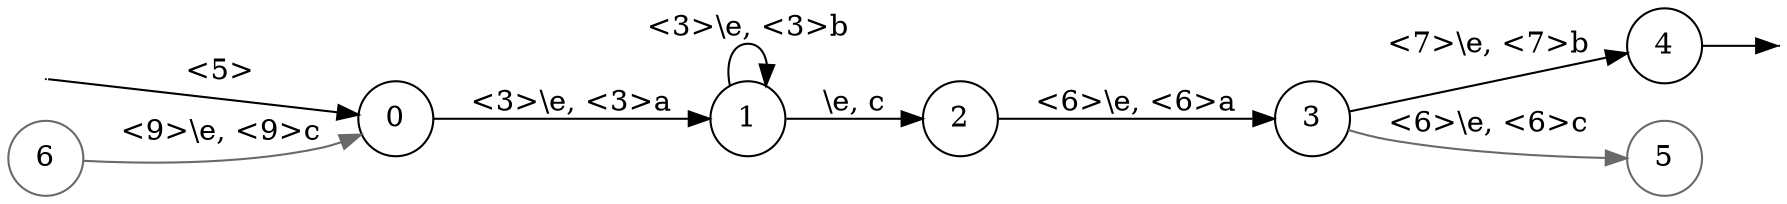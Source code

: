 digraph
{
  vcsn_context = "lan<lal_char(abc)>_z"
  rankdir = LR
  {
    node [shape = point, width = 0]
    I0
    F4
  }
  {
    node [shape = circle]
    0
    1
    2
    3
    4
    5 [color = DimGray]
    6 [color = DimGray]
  }
  I0 -> 0 [label = "<5>"]
  0 -> 1 [label = "<3>\\e, <3>a"]
  1 -> 1 [label = "<3>\\e, <3>b"]
  1 -> 2 [label = "\\e, c"]
  2 -> 3 [label = "<6>\\e, <6>a"]
  3 -> 4 [label = "<7>\\e, <7>b"]
  3 -> 5 [label = "<6>\\e, <6>c", color = DimGray]
  4 -> F4
  6 -> 0 [label = "<9>\\e, <9>c", color = DimGray]
}